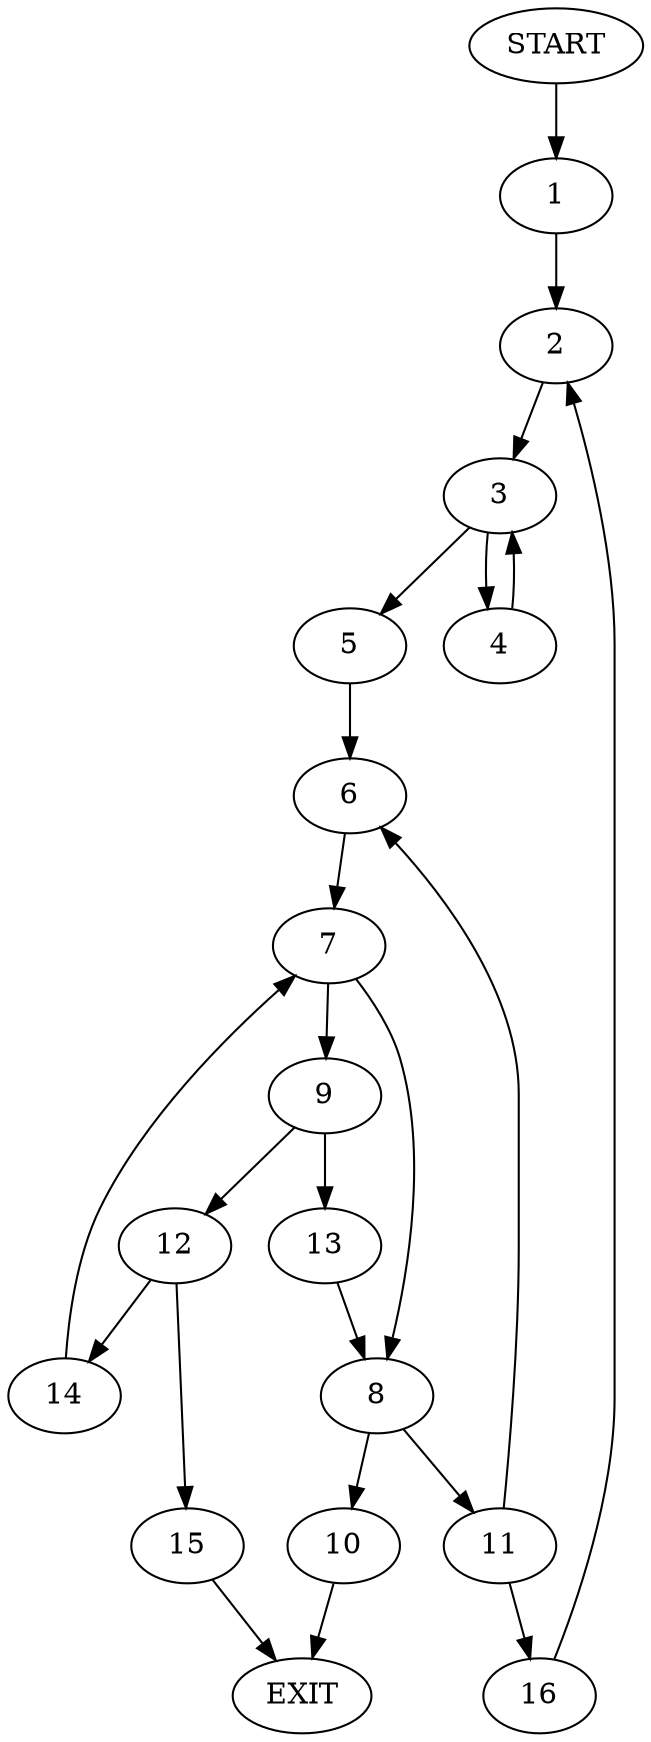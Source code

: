 digraph {
0 [label="START"]
17 [label="EXIT"]
0 -> 1
1 -> 2
2 -> 3
3 -> 4
3 -> 5
4 -> 3
5 -> 6
6 -> 7
7 -> 8
7 -> 9
8 -> 10
8 -> 11
9 -> 12
9 -> 13
13 -> 8
12 -> 14
12 -> 15
14 -> 7
15 -> 17
10 -> 17
11 -> 6
11 -> 16
16 -> 2
}
